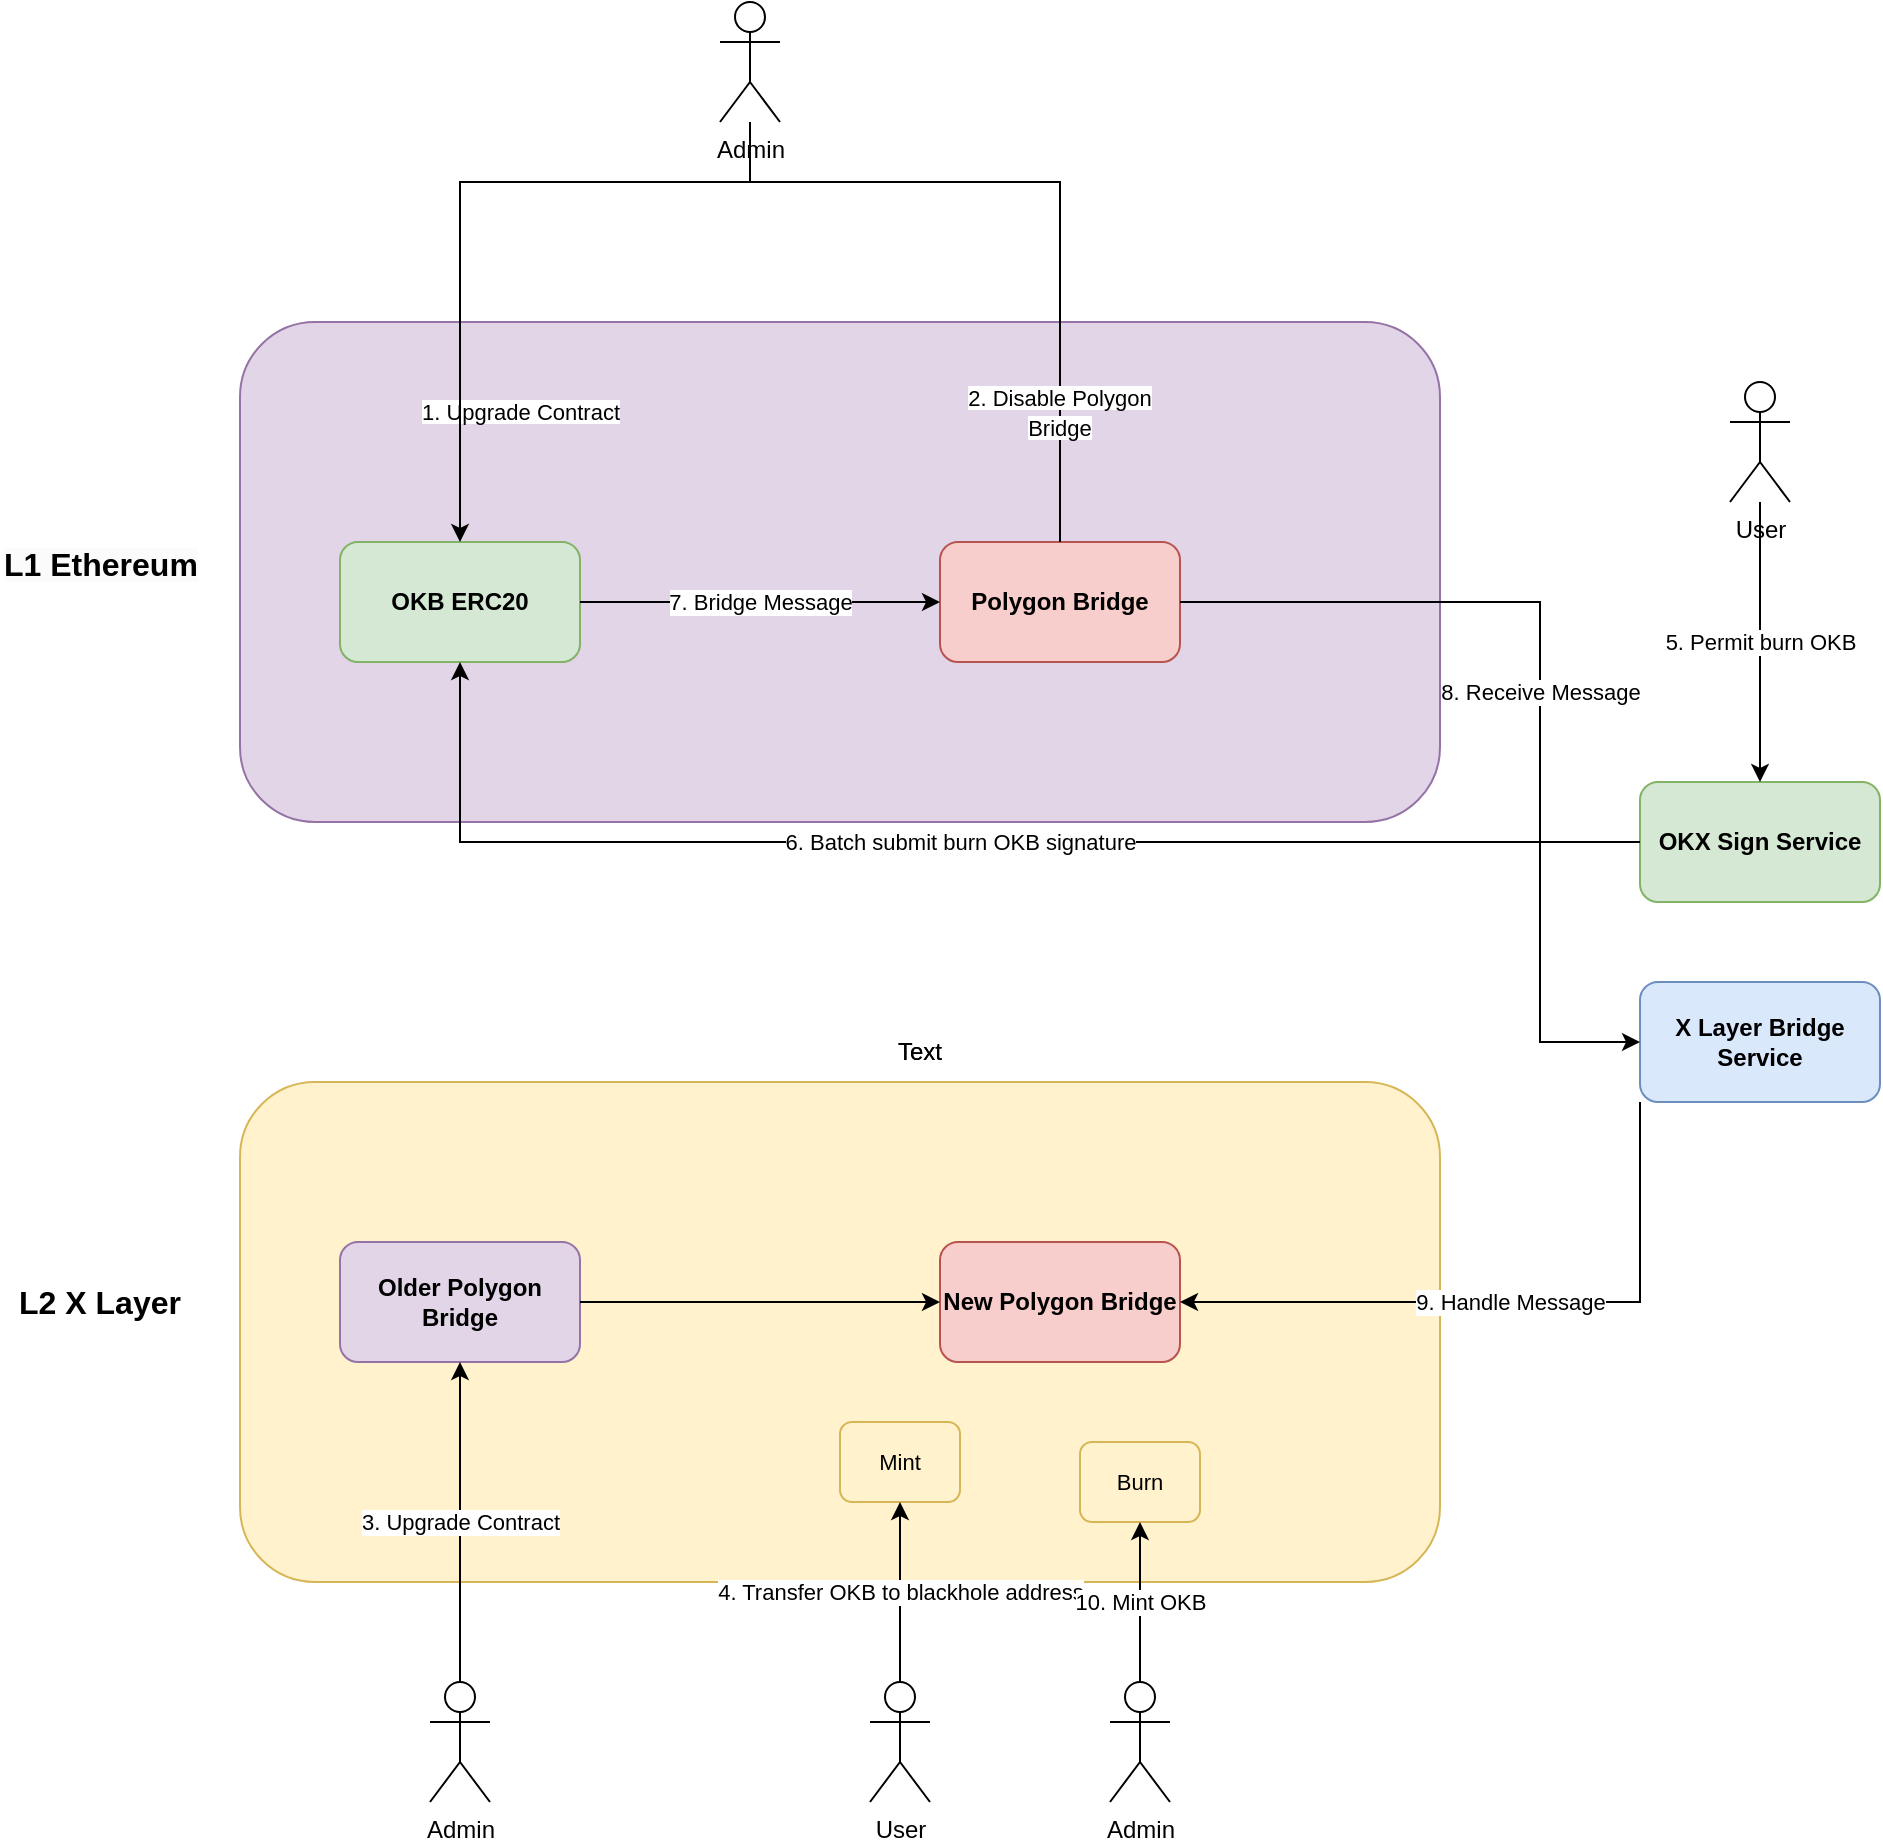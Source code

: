 <mxfile>
    <diagram name="Cross Chain Bridge Architecture" id="cross-chain-bridge">
        <mxGraphModel dx="1901" dy="1760" grid="1" gridSize="10" guides="1" tooltips="1" connect="1" arrows="1" fold="1" page="1" pageScale="1" pageWidth="1169" pageHeight="827" math="0" shadow="0">
            <root>
                <mxCell id="0"/>
                <mxCell id="1" parent="0"/>
                <mxCell id="l1-container" value="" style="rounded=1;whiteSpace=wrap;html=1;fillColor=#e1d5e7;strokeColor=#9673a6;fontSize=16;fontStyle=1;verticalAlign=top;spacingTop=20;container=1;" parent="1" vertex="1">
                    <mxGeometry x="340" y="60" width="600" height="250" as="geometry"/>
                </mxCell>
                <mxCell id="8" value="&lt;span style=&quot;font-size: 11px; background-color: rgb(255, 255, 255);&quot;&gt;1. Upgrade Contract&lt;/span&gt;" style="text;html=1;align=center;verticalAlign=middle;resizable=0;points=[];autosize=1;strokeColor=none;fillColor=none;" parent="l1-container" vertex="1">
                    <mxGeometry x="80" y="30" width="120" height="30" as="geometry"/>
                </mxCell>
                <mxCell id="l2-container" value="" style="rounded=1;whiteSpace=wrap;html=1;fillColor=#fff2cc;strokeColor=#d6b656;fontSize=16;fontStyle=1;verticalAlign=top;spacingTop=20;container=1;" parent="1" vertex="1">
                    <mxGeometry x="340" y="440" width="600" height="250" as="geometry"/>
                </mxCell>
                <mxCell id="mint-function" value="Mint" style="rounded=1;whiteSpace=wrap;html=1;fillColor=#fff2cc;strokeColor=#d6b656;strokeStyle=dashed;fontSize=11;" parent="l2-container" vertex="1">
                    <mxGeometry x="300" y="170" width="60" height="40" as="geometry"/>
                </mxCell>
                <mxCell id="admin-top" value="Admin" style="shape=umlActor;verticalLabelPosition=bottom;verticalAlign=top;html=1;outlineConnect=0;fillColor=#ffffff;" parent="1" vertex="1">
                    <mxGeometry x="580" y="-100" width="30" height="60" as="geometry"/>
                </mxCell>
                <mxCell id="user-right" value="User" style="shape=umlActor;verticalLabelPosition=bottom;verticalAlign=top;html=1;outlineConnect=0;fillColor=#ffffff;" parent="1" vertex="1">
                    <mxGeometry x="1085" y="90" width="30" height="60" as="geometry"/>
                </mxCell>
                <mxCell id="okb-erc20" value="OKB ERC20" style="rounded=1;whiteSpace=wrap;html=1;fillColor=#d5e8d4;strokeColor=#82b366;fontSize=12;fontStyle=1;" parent="1" vertex="1">
                    <mxGeometry x="390" y="170" width="120" height="60" as="geometry"/>
                </mxCell>
                <mxCell id="polygon-bridge-l1" value="Polygon Bridge" style="rounded=1;whiteSpace=wrap;html=1;fillColor=#f8cecc;strokeColor=#b85450;fontSize=12;fontStyle=1;" parent="1" vertex="1">
                    <mxGeometry x="690" y="170" width="120" height="60" as="geometry"/>
                </mxCell>
                <mxCell id="okx-sign-service" value="OKX Sign Service" style="rounded=1;whiteSpace=wrap;html=1;fillColor=#d5e8d4;strokeColor=#82b366;fontSize=12;fontStyle=1;" parent="1" vertex="1">
                    <mxGeometry x="1040" y="290" width="120" height="60" as="geometry"/>
                </mxCell>
                <mxCell id="xlayer-bridge-service" value="X Layer Bridge Service" style="rounded=1;whiteSpace=wrap;html=1;fillColor=#dae8fc;strokeColor=#6c8ebf;fontSize=12;fontStyle=1;" parent="1" vertex="1">
                    <mxGeometry x="1040" y="390" width="120" height="60" as="geometry"/>
                </mxCell>
                <mxCell id="older-polygon-bridge" value="Older Polygon Bridge" style="rounded=1;whiteSpace=wrap;html=1;fillColor=#e1d5e7;strokeColor=#9673a6;fontSize=12;fontStyle=1;" parent="1" vertex="1">
                    <mxGeometry x="390" y="520" width="120" height="60" as="geometry"/>
                </mxCell>
                <mxCell id="new-polygon-bridge" value="New Polygon Bridge" style="rounded=1;whiteSpace=wrap;html=1;fillColor=#f8cecc;strokeColor=#b85450;fontSize=12;fontStyle=1;" parent="1" vertex="1">
                    <mxGeometry x="690" y="520" width="120" height="60" as="geometry"/>
                </mxCell>
                <mxCell id="burn-function" value="Burn" style="rounded=1;whiteSpace=wrap;html=1;fillColor=#fff2cc;strokeColor=#d6b656;strokeStyle=dashed;fontSize=11;" parent="1" vertex="1">
                    <mxGeometry x="760" y="620" width="60" height="40" as="geometry"/>
                </mxCell>
                <mxCell id="admin-bottom" value="Admin" style="shape=umlActor;verticalLabelPosition=bottom;verticalAlign=top;html=1;outlineConnect=0;fillColor=#ffffff;" parent="1" vertex="1">
                    <mxGeometry x="435" y="740" width="30" height="60" as="geometry"/>
                </mxCell>
                <mxCell id="user-bottom" value="User" style="shape=umlActor;verticalLabelPosition=bottom;verticalAlign=top;html=1;outlineConnect=0;fillColor=#ffffff;" parent="1" vertex="1">
                    <mxGeometry x="655" y="740" width="30" height="60" as="geometry"/>
                </mxCell>
                <mxCell id="admin-bottom2" value="Admin" style="shape=umlActor;verticalLabelPosition=bottom;verticalAlign=top;html=1;outlineConnect=0;fillColor=#ffffff;" parent="1" vertex="1">
                    <mxGeometry x="775" y="740" width="30" height="60" as="geometry"/>
                </mxCell>
                <mxCell id="edge1" value="" style="edgeStyle=orthogonalEdgeStyle;rounded=0;orthogonalLoop=1;jettySize=auto;html=1;exitX=0.5;exitY=1;exitDx=0;exitDy=0;entryX=0.5;entryY=0;entryDx=0;entryDy=0;labelBackgroundColor=#ffffff;" parent="1" source="admin-top" target="okb-erc20" edge="1">
                    <mxGeometry relative="1" as="geometry">
                        <Array as="points">
                            <mxPoint x="450" y="-10"/>
                        </Array>
                    </mxGeometry>
                </mxCell>
                <mxCell id="edge3" value="3. Upgrade Contract" style="edgeStyle=orthogonalEdgeStyle;rounded=0;orthogonalLoop=1;jettySize=auto;html=1;exitX=0.5;exitY=0;exitDx=0;exitDy=0;entryX=0.5;entryY=1;entryDx=0;entryDy=0;labelBackgroundColor=#ffffff;" parent="1" source="admin-bottom" target="older-polygon-bridge" edge="1">
                    <mxGeometry relative="1" as="geometry"/>
                </mxCell>
                <mxCell id="edge5" value="5. Permit burn OKB" style="edgeStyle=orthogonalEdgeStyle;rounded=0;orthogonalLoop=1;jettySize=auto;html=1;exitX=0.5;exitY=1;exitDx=0;exitDy=0;entryX=0.5;entryY=0;entryDx=0;entryDy=0;labelBackgroundColor=#ffffff;" parent="1" source="user-right" target="okx-sign-service" edge="1">
                    <mxGeometry relative="1" as="geometry">
                        <Array as="points">
                            <mxPoint x="1100" y="150"/>
                        </Array>
                    </mxGeometry>
                </mxCell>
                <mxCell id="edge6" value="6. Batch submit burn OKB signature" style="edgeStyle=orthogonalEdgeStyle;rounded=0;orthogonalLoop=1;jettySize=auto;html=1;exitX=0;exitY=0.5;exitDx=0;exitDy=0;entryX=0.5;entryY=1;entryDx=0;entryDy=0;labelBackgroundColor=#ffffff;" parent="1" source="okx-sign-service" target="okb-erc20" edge="1">
                    <mxGeometry relative="1" as="geometry">
                        <Array as="points">
                            <mxPoint x="450" y="320"/>
                        </Array>
                    </mxGeometry>
                </mxCell>
                <mxCell id="edge7" value="7. Bridge Message" style="edgeStyle=orthogonalEdgeStyle;rounded=0;orthogonalLoop=1;jettySize=auto;html=1;exitX=1;exitY=0.5;exitDx=0;exitDy=0;entryX=0;entryY=0.5;entryDx=0;entryDy=0;strokeStyle=dashed;labelBackgroundColor=#ffffff;" parent="1" source="okb-erc20" target="polygon-bridge-l1" edge="1">
                    <mxGeometry relative="1" as="geometry"/>
                </mxCell>
                <mxCell id="edge8" value="8. Receive Message" style="edgeStyle=orthogonalEdgeStyle;rounded=0;orthogonalLoop=1;jettySize=auto;html=1;exitX=1;exitY=0.5;exitDx=0;exitDy=0;entryX=0;entryY=0.5;entryDx=0;entryDy=0;labelBackgroundColor=#ffffff;" parent="1" source="polygon-bridge-l1" target="xlayer-bridge-service" edge="1">
                    <mxGeometry relative="1" as="geometry">
                        <Array as="points">
                            <mxPoint x="990" y="200"/>
                            <mxPoint x="990" y="420"/>
                        </Array>
                    </mxGeometry>
                </mxCell>
                <mxCell id="edge9" value="9. Handle Message" style="edgeStyle=orthogonalEdgeStyle;rounded=0;orthogonalLoop=1;jettySize=auto;html=1;exitX=0;exitY=1;exitDx=0;exitDy=0;entryX=1;entryY=0.5;entryDx=0;entryDy=0;labelBackgroundColor=#ffffff;" parent="1" source="xlayer-bridge-service" target="new-polygon-bridge" edge="1">
                    <mxGeometry relative="1" as="geometry"/>
                </mxCell>
                <mxCell id="edge4" value="4. Transfer OKB to blackhole address" style="edgeStyle=orthogonalEdgeStyle;rounded=0;orthogonalLoop=1;jettySize=auto;html=1;exitX=0.5;exitY=0;exitDx=0;exitDy=0;entryX=0.5;entryY=1;entryDx=0;entryDy=0;labelBackgroundColor=#ffffff;" parent="1" source="user-bottom" target="mint-function" edge="1">
                    <mxGeometry relative="1" as="geometry"/>
                </mxCell>
                <mxCell id="edge10" value="10. Mint OKB" style="edgeStyle=orthogonalEdgeStyle;rounded=0;orthogonalLoop=1;jettySize=auto;html=1;exitX=0.5;exitY=0;exitDx=0;exitDy=0;entryX=0.5;entryY=1;entryDx=0;entryDy=0;labelBackgroundColor=#ffffff;" parent="1" source="admin-bottom2" target="burn-function" edge="1">
                    <mxGeometry relative="1" as="geometry"/>
                </mxCell>
                <mxCell id="bridge-connection" value="" style="edgeStyle=orthogonalEdgeStyle;rounded=0;orthogonalLoop=1;jettySize=auto;html=1;exitX=1;exitY=0.5;exitDx=0;exitDy=0;entryX=0;entryY=0.5;entryDx=0;entryDy=0;strokeStyle=dashed;" parent="1" source="older-polygon-bridge" target="new-polygon-bridge" edge="1">
                    <mxGeometry relative="1" as="geometry"/>
                </mxCell>
                <mxCell id="5" value="&lt;meta charset=&quot;utf-8&quot;&gt;&lt;span style=&quot;color: rgb(0, 0, 0); font-family: Helvetica; font-size: 16px; font-style: normal; font-variant-ligatures: normal; font-variant-caps: normal; font-weight: 700; letter-spacing: normal; orphans: 2; text-align: center; text-indent: 0px; text-transform: none; widows: 2; word-spacing: 0px; -webkit-text-stroke-width: 0px; background-color: rgb(251, 251, 251); text-decoration-thickness: initial; text-decoration-style: initial; text-decoration-color: initial; float: none; display: inline !important;&quot;&gt;L1 Ethereum&lt;/span&gt;" style="text;whiteSpace=wrap;html=1;" parent="1" vertex="1">
                    <mxGeometry x="220" y="165" width="130" height="40" as="geometry"/>
                </mxCell>
                <mxCell id="6" value="&lt;span style=&quot;font-size: 16px; font-weight: 700;&quot;&gt;L2 X Layer&lt;/span&gt;" style="text;html=1;strokeColor=none;fillColor=none;align=center;verticalAlign=middle;whiteSpace=wrap;rounded=0;" parent="1" vertex="1">
                    <mxGeometry x="220" y="535" width="100" height="30" as="geometry"/>
                </mxCell>
                <mxCell id="7" value="Text" style="text;html=1;strokeColor=none;fillColor=none;align=center;verticalAlign=middle;whiteSpace=wrap;rounded=0;" parent="1" vertex="1">
                    <mxGeometry x="650" y="410" width="60" height="30" as="geometry"/>
                </mxCell>
                <mxCell id="9" value="Text" style="text;html=1;strokeColor=none;fillColor=none;align=center;verticalAlign=middle;whiteSpace=wrap;rounded=0;" parent="1" vertex="1">
                    <mxGeometry x="650" y="410" width="60" height="30" as="geometry"/>
                </mxCell>
                <mxCell id="12" value="" style="edgeStyle=orthogonalEdgeStyle;rounded=0;orthogonalLoop=1;jettySize=auto;html=1;exitX=0.5;exitY=1;exitDx=0;exitDy=0;labelBackgroundColor=#ffffff;endArrow=none;" parent="1" source="admin-top" target="polygon-bridge-l1" edge="1">
                    <mxGeometry relative="1" as="geometry">
                        <Array as="points">
                            <mxPoint x="750" y="-10"/>
                        </Array>
                        <mxPoint x="655" y="-10" as="sourcePoint"/>
                        <mxPoint x="750" y="170" as="targetPoint"/>
                    </mxGeometry>
                </mxCell>
                <mxCell id="11" value="&lt;span style=&quot;font-size: 11px; background-color: rgb(255, 255, 255);&quot;&gt;2. Disable Polygon Bridge&lt;/span&gt;" style="text;html=1;strokeColor=none;fillColor=none;align=center;verticalAlign=middle;whiteSpace=wrap;rounded=0;" parent="1" vertex="1">
                    <mxGeometry x="700" y="90" width="100" height="30" as="geometry"/>
                </mxCell>
            </root>
        </mxGraphModel>
    </diagram>
</mxfile>